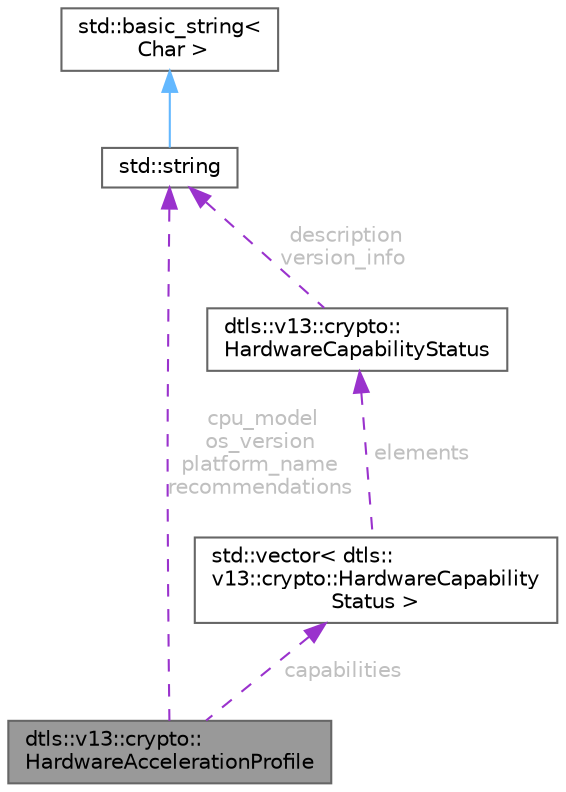digraph "dtls::v13::crypto::HardwareAccelerationProfile"
{
 // LATEX_PDF_SIZE
  bgcolor="transparent";
  edge [fontname=Helvetica,fontsize=10,labelfontname=Helvetica,labelfontsize=10];
  node [fontname=Helvetica,fontsize=10,shape=box,height=0.2,width=0.4];
  Node1 [id="Node000001",label="dtls::v13::crypto::\lHardwareAccelerationProfile",height=0.2,width=0.4,color="gray40", fillcolor="grey60", style="filled", fontcolor="black",tooltip="Complete hardware acceleration profile."];
  Node2 -> Node1 [id="edge1_Node000001_Node000002",dir="back",color="darkorchid3",style="dashed",tooltip=" ",label=" cpu_model\nos_version\nplatform_name\nrecommendations",fontcolor="grey" ];
  Node2 [id="Node000002",label="std::string",height=0.2,width=0.4,color="gray40", fillcolor="white", style="filled",tooltip=" "];
  Node3 -> Node2 [id="edge2_Node000002_Node000003",dir="back",color="steelblue1",style="solid",tooltip=" "];
  Node3 [id="Node000003",label="std::basic_string\<\l Char \>",height=0.2,width=0.4,color="gray40", fillcolor="white", style="filled",tooltip=" "];
  Node4 -> Node1 [id="edge3_Node000001_Node000004",dir="back",color="darkorchid3",style="dashed",tooltip=" ",label=" capabilities",fontcolor="grey" ];
  Node4 [id="Node000004",label="std::vector\< dtls::\lv13::crypto::HardwareCapability\lStatus \>",height=0.2,width=0.4,color="gray40", fillcolor="white", style="filled",tooltip=" "];
  Node5 -> Node4 [id="edge4_Node000004_Node000005",dir="back",color="darkorchid3",style="dashed",tooltip=" ",label=" elements",fontcolor="grey" ];
  Node5 [id="Node000005",label="dtls::v13::crypto::\lHardwareCapabilityStatus",height=0.2,width=0.4,color="gray40", fillcolor="white", style="filled",URL="$structdtls_1_1v13_1_1crypto_1_1HardwareCapabilityStatus.html",tooltip="Hardware acceleration status for a specific capability."];
  Node2 -> Node5 [id="edge5_Node000005_Node000002",dir="back",color="darkorchid3",style="dashed",tooltip=" ",label=" description\nversion_info",fontcolor="grey" ];
}

